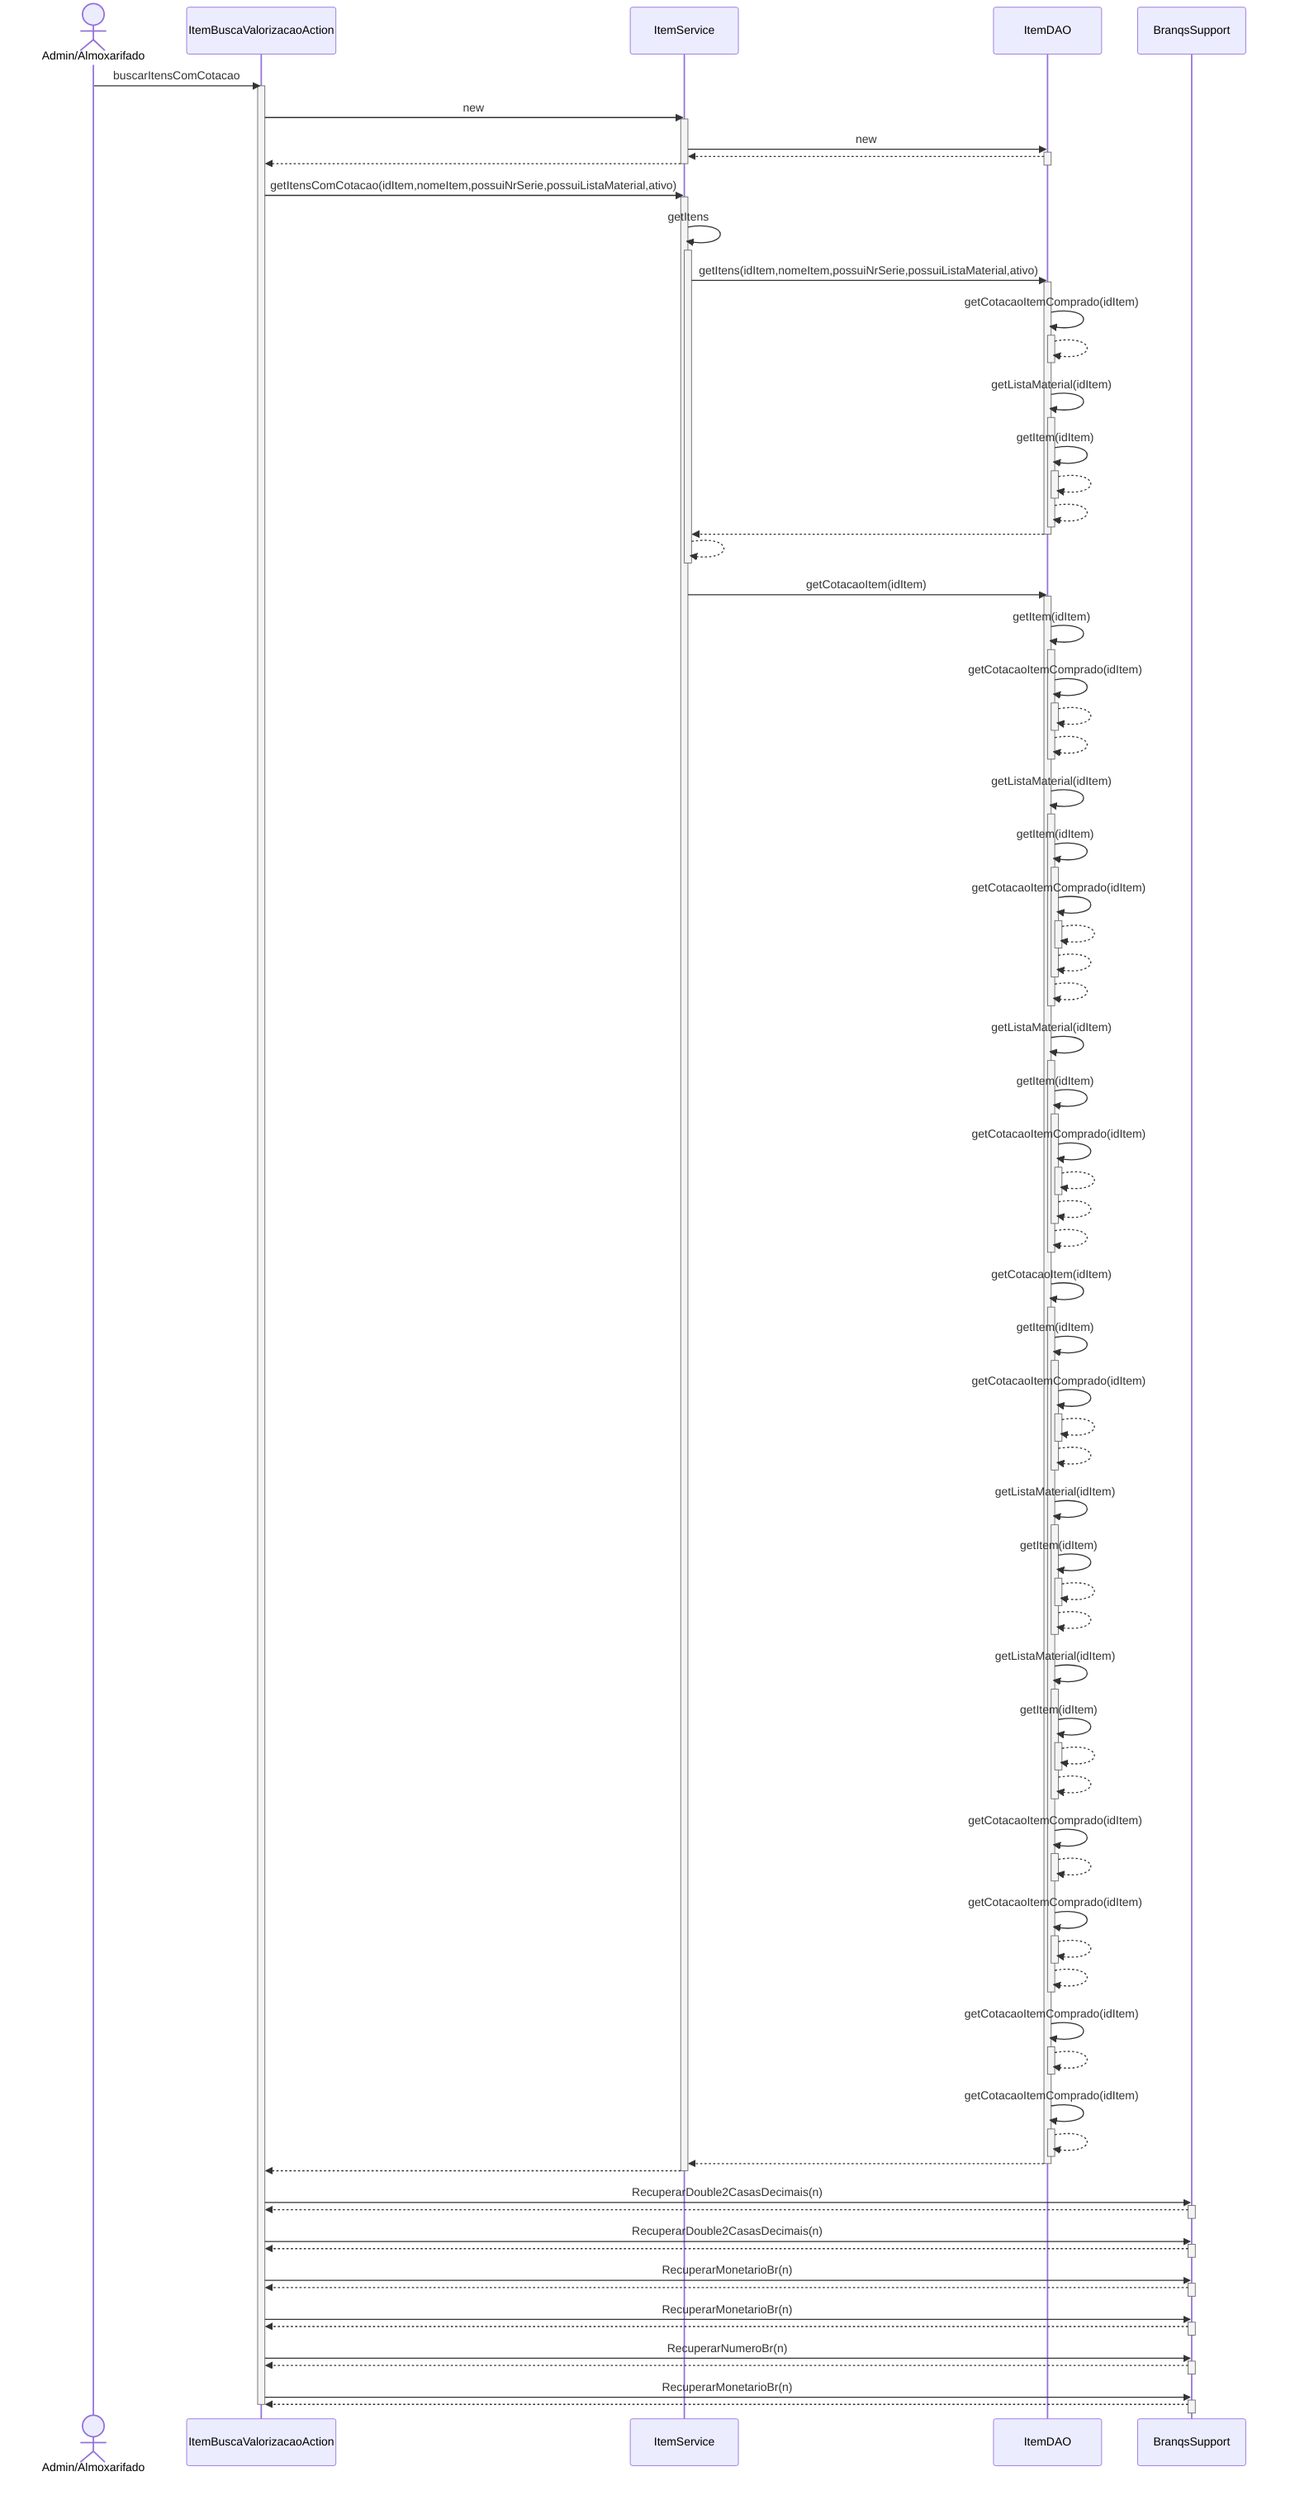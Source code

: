 sequenceDiagram
actor AA as Admin/Almoxarifado
AA ->> ItemBuscaValorizacaoAction : buscarItensComCotacao
activate ItemBuscaValorizacaoAction
ItemBuscaValorizacaoAction ->> ItemService : new
activate ItemService
ItemService ->> ItemDAO : new
activate ItemDAO
ItemDAO -->> ItemService : #32 
deactivate ItemDAO
ItemService -->> ItemBuscaValorizacaoAction : #32 
deactivate ItemService
ItemBuscaValorizacaoAction ->> ItemService : getItensComCotacao(idItem,nomeItem,possuiNrSerie,possuiListaMaterial,ativo)
activate ItemService
ItemService ->> ItemService : getItens
activate ItemService
ItemService ->> ItemDAO : getItens(idItem,nomeItem,possuiNrSerie,possuiListaMaterial,ativo)
activate ItemDAO
ItemDAO ->> ItemDAO : getCotacaoItemComprado(idItem)
activate ItemDAO
ItemDAO -->> ItemDAO : #32 
deactivate ItemDAO
ItemDAO ->> ItemDAO : getListaMaterial(idItem)
activate ItemDAO
ItemDAO ->> ItemDAO : getItem(idItem)
activate ItemDAO
ItemDAO -->> ItemDAO : #32 
deactivate ItemDAO
ItemDAO -->> ItemDAO : #32 
deactivate ItemDAO
ItemDAO -->> ItemService : #32 
deactivate ItemDAO
ItemService -->> ItemService : #32 
deactivate ItemService
ItemService ->> ItemDAO : getCotacaoItem(idItem)
activate ItemDAO
ItemDAO ->> ItemDAO : getItem(idItem)
activate ItemDAO
ItemDAO ->> ItemDAO : getCotacaoItemComprado(idItem)
activate ItemDAO
ItemDAO -->> ItemDAO : #32 
deactivate ItemDAO
ItemDAO -->> ItemDAO : #32 
deactivate ItemDAO
ItemDAO ->> ItemDAO : getListaMaterial(idItem)
activate ItemDAO
ItemDAO ->> ItemDAO : getItem(idItem)
activate ItemDAO
ItemDAO ->> ItemDAO : getCotacaoItemComprado(idItem)
activate ItemDAO
ItemDAO -->> ItemDAO : #32 
deactivate ItemDAO
ItemDAO -->> ItemDAO : #32 
deactivate ItemDAO
ItemDAO -->> ItemDAO : #32 
deactivate ItemDAO
ItemDAO ->> ItemDAO : getListaMaterial(idItem)
activate ItemDAO
ItemDAO ->> ItemDAO : getItem(idItem)
activate ItemDAO
ItemDAO ->> ItemDAO : getCotacaoItemComprado(idItem)
activate ItemDAO
ItemDAO -->> ItemDAO : #32
deactivate ItemDAO
ItemDAO -->> ItemDAO : #32 
deactivate ItemDAO
ItemDAO -->> ItemDAO : #32 
deactivate ItemDAO
ItemDAO ->> ItemDAO : getCotacaoItem(idItem)
activate ItemDAO
ItemDAO ->> ItemDAO : getItem(idItem)
activate ItemDAO
ItemDAO ->> ItemDAO : getCotacaoItemComprado(idItem)
activate ItemDAO
ItemDAO -->> ItemDAO : #32 
deactivate ItemDAO
ItemDAO -->> ItemDAO : #32
deactivate ItemDAO
ItemDAO ->> ItemDAO : getListaMaterial(idItem)
activate ItemDAO
ItemDAO ->> ItemDAO : getItem(idItem)
activate ItemDAO
ItemDAO -->> ItemDAO : #32 
deactivate ItemDAO
ItemDAO -->> ItemDAO : #32 
deactivate ItemDAO
ItemDAO ->> ItemDAO : getListaMaterial(idItem)
activate ItemDAO
ItemDAO ->> ItemDAO : getItem(idItem)
activate ItemDAO
ItemDAO -->> ItemDAO : #32 
deactivate ItemDAO
ItemDAO -->> ItemDAO : #32 
deactivate ItemDAO
ItemDAO ->> ItemDAO : getCotacaoItemComprado(idItem)
activate ItemDAO
ItemDAO -->> ItemDAO : #32 
deactivate ItemDAO
ItemDAO ->> ItemDAO : getCotacaoItemComprado(idItem)
activate ItemDAO
ItemDAO -->> ItemDAO : #32 
deactivate ItemDAO
ItemDAO -->> ItemDAO : #32 
deactivate ItemDAO
ItemDAO ->> ItemDAO : getCotacaoItemComprado(idItem)
activate ItemDAO
ItemDAO -->> ItemDAO : #32
deactivate ItemDAO
ItemDAO ->> ItemDAO : getCotacaoItemComprado(idItem)
activate ItemDAO
ItemDAO -->> ItemDAO : #32
deactivate ItemDAO
ItemDAO -->> ItemService : #32 
deactivate ItemDAO
ItemService -->> ItemBuscaValorizacaoAction : #32
deactivate ItemService
ItemBuscaValorizacaoAction ->> BranqsSupport : RecuperarDouble2CasasDecimais(n)
activate BranqsSupport
BranqsSupport -->> ItemBuscaValorizacaoAction : #32
deactivate BranqsSupport
ItemBuscaValorizacaoAction ->> BranqsSupport : RecuperarDouble2CasasDecimais(n)
activate BranqsSupport
BranqsSupport -->> ItemBuscaValorizacaoAction : #32 
deactivate BranqsSupport
ItemBuscaValorizacaoAction ->> BranqsSupport : RecuperarMonetarioBr(n)
activate BranqsSupport
BranqsSupport -->> ItemBuscaValorizacaoAction : #32 
deactivate BranqsSupport
ItemBuscaValorizacaoAction ->> BranqsSupport : RecuperarMonetarioBr(n)
activate BranqsSupport
BranqsSupport -->> ItemBuscaValorizacaoAction : #32
deactivate BranqsSupport
ItemBuscaValorizacaoAction ->> BranqsSupport : RecuperarNumeroBr(n)
activate BranqsSupport
BranqsSupport -->> ItemBuscaValorizacaoAction : #32
deactivate BranqsSupport
ItemBuscaValorizacaoAction ->> BranqsSupport : RecuperarMonetarioBr(n)
activate BranqsSupport
BranqsSupport -->> ItemBuscaValorizacaoAction : #32
deactivate BranqsSupport
deactivate ItemBuscaValorizacaoAction